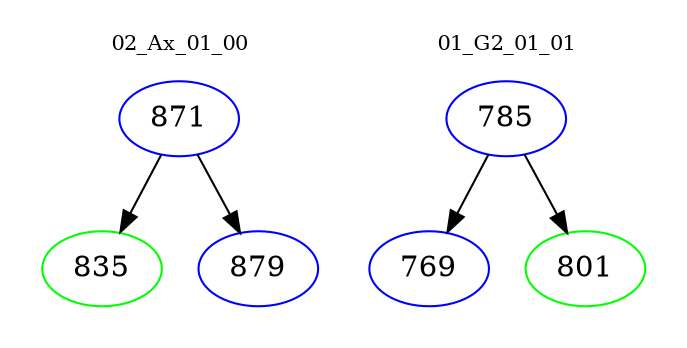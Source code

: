digraph{
subgraph cluster_0 {
color = white
label = "02_Ax_01_00";
fontsize=10;
T0_871 [label="871", color="blue"]
T0_871 -> T0_835 [color="black"]
T0_835 [label="835", color="green"]
T0_871 -> T0_879 [color="black"]
T0_879 [label="879", color="blue"]
}
subgraph cluster_1 {
color = white
label = "01_G2_01_01";
fontsize=10;
T1_785 [label="785", color="blue"]
T1_785 -> T1_769 [color="black"]
T1_769 [label="769", color="blue"]
T1_785 -> T1_801 [color="black"]
T1_801 [label="801", color="green"]
}
}
